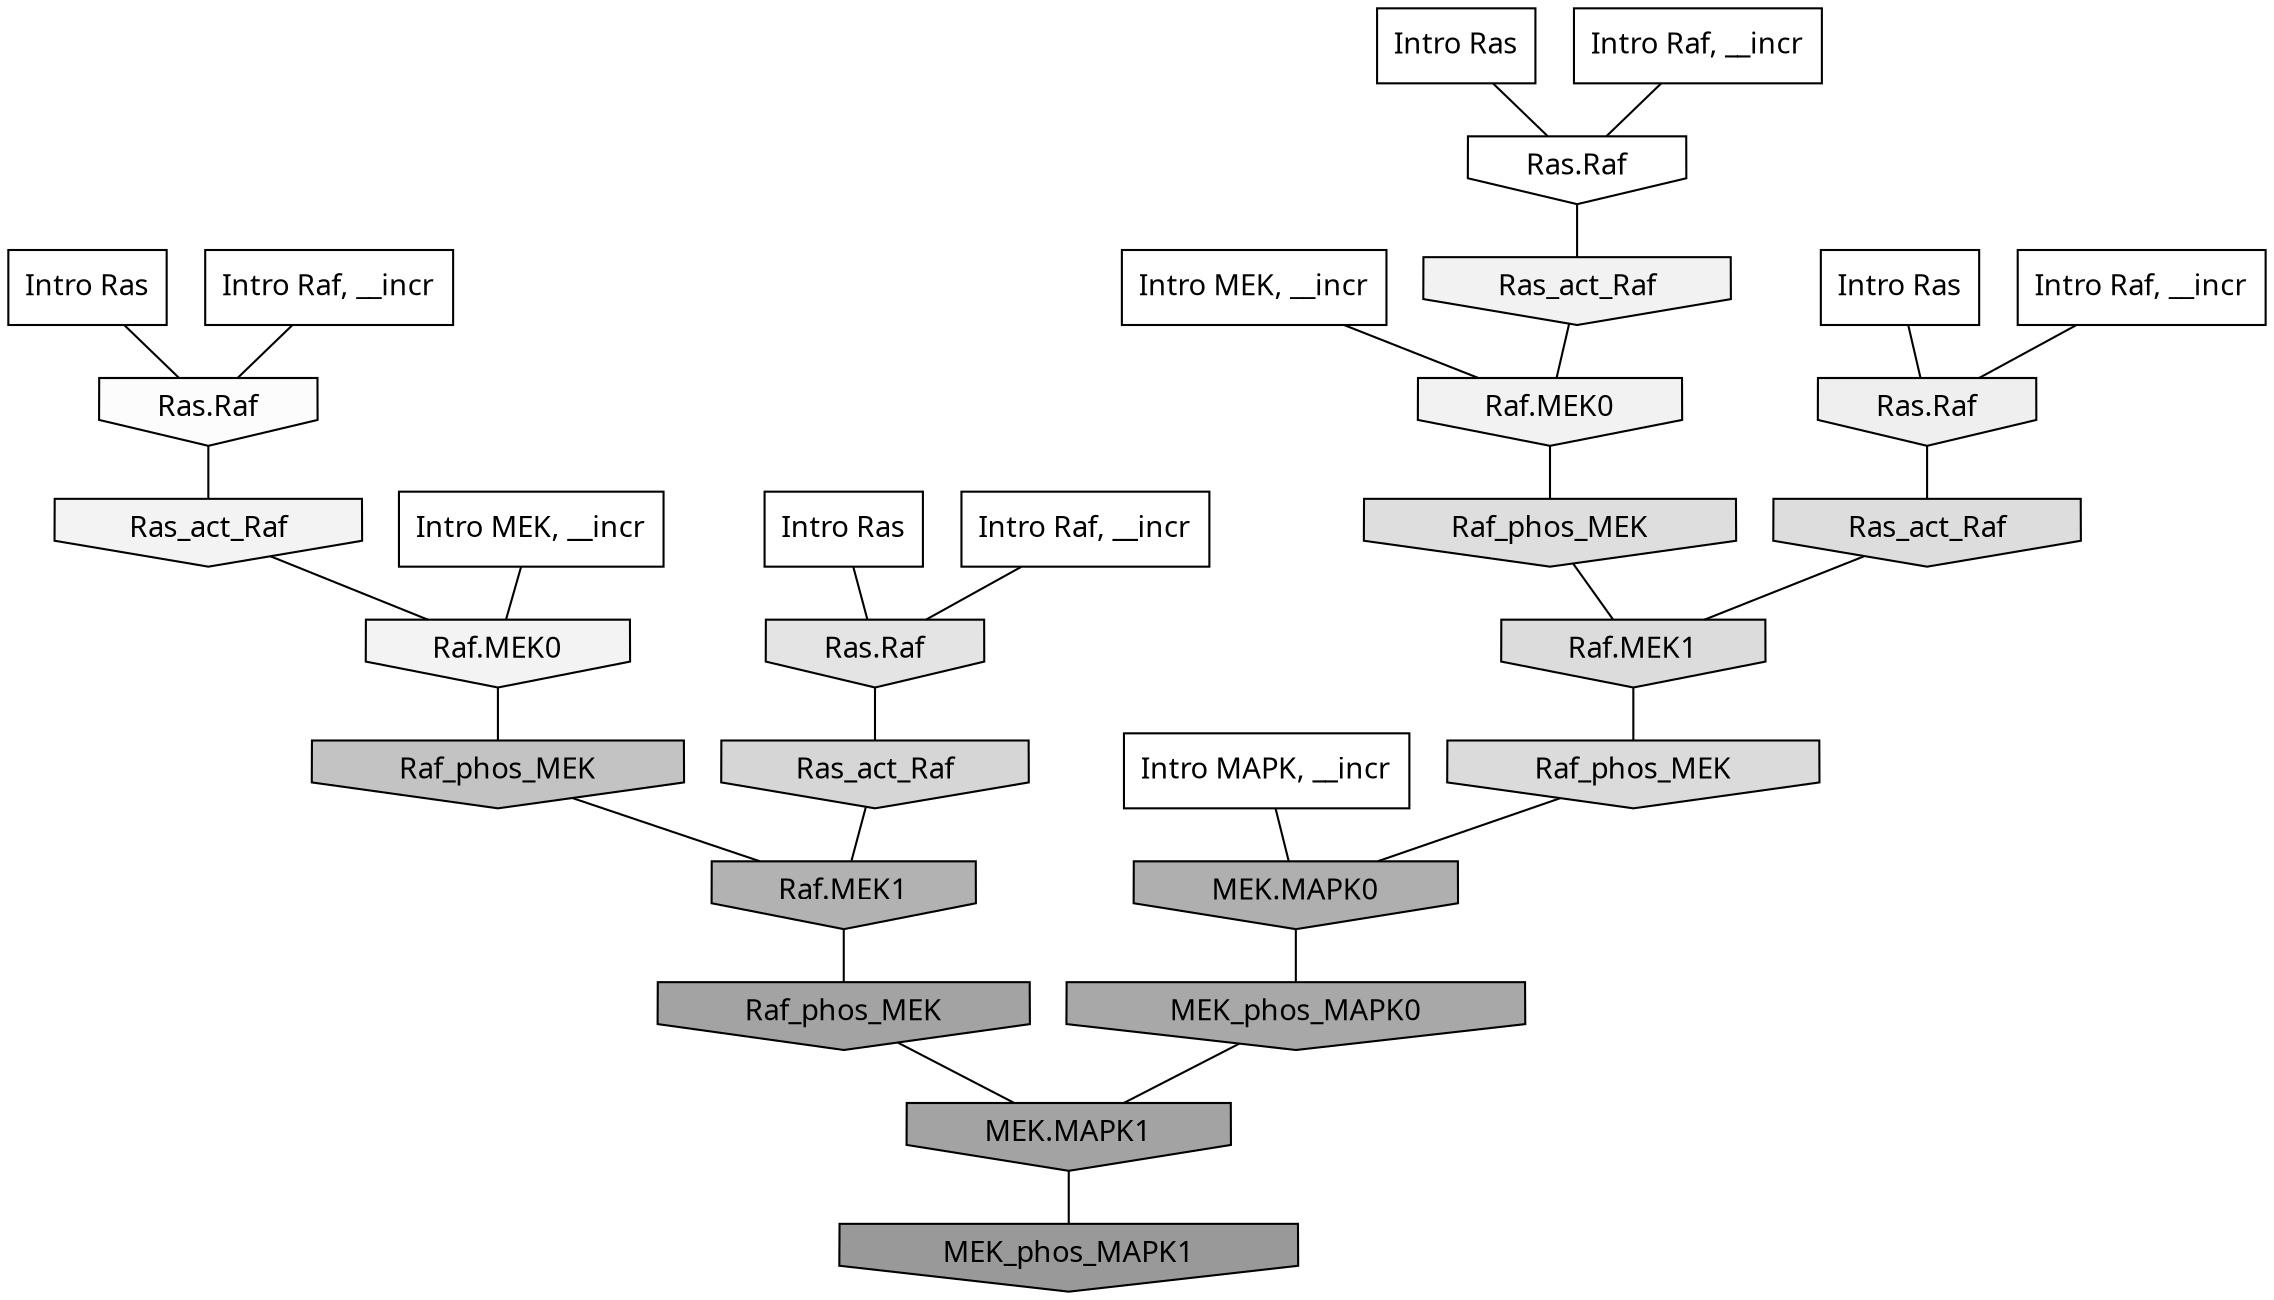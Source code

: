 digraph G{
  rankdir="TB";
  ranksep=0.30;
  node [fontname="CMU Serif"];
  edge [fontname="CMU Serif"];
  
  24 [label="Intro Ras", shape=rectangle, style=filled, fillcolor="0.000 0.000 1.000"]
  
  26 [label="Intro Ras", shape=rectangle, style=filled, fillcolor="0.000 0.000 1.000"]
  
  67 [label="Intro Ras", shape=rectangle, style=filled, fillcolor="0.000 0.000 1.000"]
  
  84 [label="Intro Ras", shape=rectangle, style=filled, fillcolor="0.000 0.000 1.000"]
  
  108 [label="Intro Raf, __incr", shape=rectangle, style=filled, fillcolor="0.000 0.000 1.000"]
  
  269 [label="Intro Raf, __incr", shape=rectangle, style=filled, fillcolor="0.000 0.000 1.000"]
  
  1051 [label="Intro Raf, __incr", shape=rectangle, style=filled, fillcolor="0.000 0.000 1.000"]
  
  1087 [label="Intro Raf, __incr", shape=rectangle, style=filled, fillcolor="0.000 0.000 1.000"]
  
  1190 [label="Intro MEK, __incr", shape=rectangle, style=filled, fillcolor="0.000 0.000 1.000"]
  
  1648 [label="Intro MEK, __incr", shape=rectangle, style=filled, fillcolor="0.000 0.000 1.000"]
  
  2371 [label="Intro MAPK, __incr", shape=rectangle, style=filled, fillcolor="0.000 0.000 1.000"]
  
  3246 [label="Ras.Raf", shape=invhouse, style=filled, fillcolor="0.000 0.000 1.000"]
  
  3406 [label="Ras.Raf", shape=invhouse, style=filled, fillcolor="0.000 0.000 0.986"]
  
  3620 [label="Ras_act_Raf", shape=invhouse, style=filled, fillcolor="0.000 0.000 0.953"]
  
  3622 [label="Raf.MEK0", shape=invhouse, style=filled, fillcolor="0.000 0.000 0.953"]
  
  3660 [label="Ras_act_Raf", shape=invhouse, style=filled, fillcolor="0.000 0.000 0.949"]
  
  3663 [label="Raf.MEK0", shape=invhouse, style=filled, fillcolor="0.000 0.000 0.949"]
  
  3838 [label="Ras.Raf", shape=invhouse, style=filled, fillcolor="0.000 0.000 0.935"]
  
  4447 [label="Ras.Raf", shape=invhouse, style=filled, fillcolor="0.000 0.000 0.893"]
  
  4795 [label="Raf_phos_MEK", shape=invhouse, style=filled, fillcolor="0.000 0.000 0.871"]
  
  4908 [label="Ras_act_Raf", shape=invhouse, style=filled, fillcolor="0.000 0.000 0.864"]
  
  4934 [label="Raf.MEK1", shape=invhouse, style=filled, fillcolor="0.000 0.000 0.862"]
  
  5004 [label="Raf_phos_MEK", shape=invhouse, style=filled, fillcolor="0.000 0.000 0.857"]
  
  5391 [label="Ras_act_Raf", shape=invhouse, style=filled, fillcolor="0.000 0.000 0.836"]
  
  6855 [label="Raf_phos_MEK", shape=invhouse, style=filled, fillcolor="0.000 0.000 0.764"]
  
  8985 [label="Raf.MEK1", shape=invhouse, style=filled, fillcolor="0.000 0.000 0.696"]
  
  9364 [label="MEK.MAPK0", shape=invhouse, style=filled, fillcolor="0.000 0.000 0.687"]
  
  10707 [label="MEK_phos_MAPK0", shape=invhouse, style=filled, fillcolor="0.000 0.000 0.657"]
  
  11717 [label="Raf_phos_MEK", shape=invhouse, style=filled, fillcolor="0.000 0.000 0.638"]
  
  11720 [label="MEK.MAPK1", shape=invhouse, style=filled, fillcolor="0.000 0.000 0.638"]
  
  14062 [label="MEK_phos_MAPK1", shape=invhouse, style=filled, fillcolor="0.000 0.000 0.600"]
  
  
  11720 -> 14062 [dir=none, color="0.000 0.000 0.000"] 
  11717 -> 11720 [dir=none, color="0.000 0.000 0.000"] 
  10707 -> 11720 [dir=none, color="0.000 0.000 0.000"] 
  9364 -> 10707 [dir=none, color="0.000 0.000 0.000"] 
  8985 -> 11717 [dir=none, color="0.000 0.000 0.000"] 
  6855 -> 8985 [dir=none, color="0.000 0.000 0.000"] 
  5391 -> 8985 [dir=none, color="0.000 0.000 0.000"] 
  5004 -> 9364 [dir=none, color="0.000 0.000 0.000"] 
  4934 -> 5004 [dir=none, color="0.000 0.000 0.000"] 
  4908 -> 4934 [dir=none, color="0.000 0.000 0.000"] 
  4795 -> 4934 [dir=none, color="0.000 0.000 0.000"] 
  4447 -> 5391 [dir=none, color="0.000 0.000 0.000"] 
  3838 -> 4908 [dir=none, color="0.000 0.000 0.000"] 
  3663 -> 4795 [dir=none, color="0.000 0.000 0.000"] 
  3660 -> 3663 [dir=none, color="0.000 0.000 0.000"] 
  3622 -> 6855 [dir=none, color="0.000 0.000 0.000"] 
  3620 -> 3622 [dir=none, color="0.000 0.000 0.000"] 
  3406 -> 3620 [dir=none, color="0.000 0.000 0.000"] 
  3246 -> 3660 [dir=none, color="0.000 0.000 0.000"] 
  2371 -> 9364 [dir=none, color="0.000 0.000 0.000"] 
  1648 -> 3622 [dir=none, color="0.000 0.000 0.000"] 
  1190 -> 3663 [dir=none, color="0.000 0.000 0.000"] 
  1087 -> 3406 [dir=none, color="0.000 0.000 0.000"] 
  1051 -> 4447 [dir=none, color="0.000 0.000 0.000"] 
  269 -> 3246 [dir=none, color="0.000 0.000 0.000"] 
  108 -> 3838 [dir=none, color="0.000 0.000 0.000"] 
  84 -> 4447 [dir=none, color="0.000 0.000 0.000"] 
  67 -> 3246 [dir=none, color="0.000 0.000 0.000"] 
  26 -> 3838 [dir=none, color="0.000 0.000 0.000"] 
  24 -> 3406 [dir=none, color="0.000 0.000 0.000"] 
  
  }
